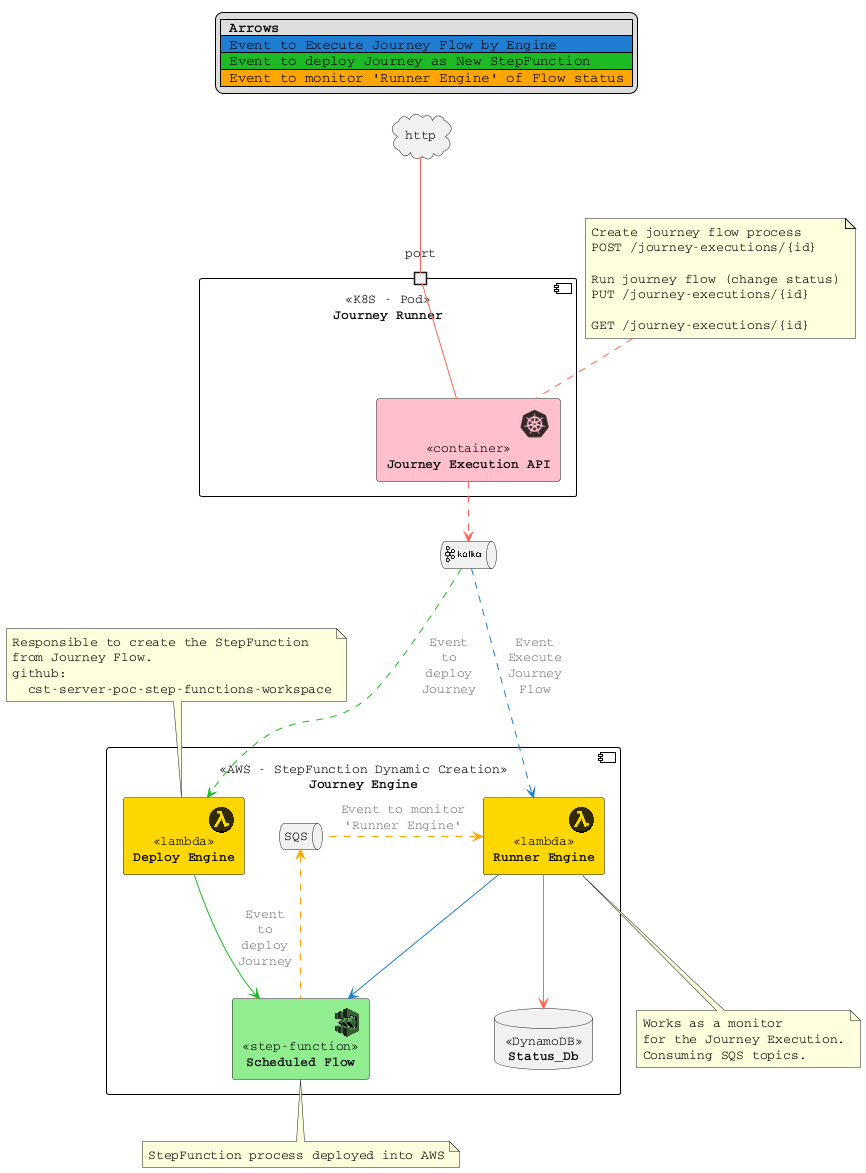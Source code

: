 @startuml
top to bottom direction

' cloudogu
' becomes all blue color --> !include <cloudogu/common.puml>
!include <cloudogu/tools/k8s.puml>
' not needed !include <kubernetes/k8s-sprites-unlabeled-25pct>

'AWS'
' Include common to use icon macros.
!include <aws/common>

' Include three icons.
!include <aws/ApplicationServices/AWSStepFunctions/AWSStepFunctions>
!include <aws/Compute/AmazonECR/AmazonECR>
!include <aws/Compute/AWSLambda/LambdaFunction/LambdaFunction>
!include <aws/Compute/AmazonECS/AmazonECS>
!include <aws/Compute/AmazonECS/ECScontainer/ECScontainer>

!include <archimate/Archimate>
!include <logos/kafka>


' !define PUML_ENTITY1(e_type,e_background, e_sprite_color,e_sprite,e_label,e_alias,e_stereo) e_type e_background "<color:e_sprite_color><$e_sprite></color>\n<<e_stereo>>\ne_label"  as e_alias
!define PUML_ENTITY(e_type, e_color,e_sprite,e_label,e_alias,e_stereo) e_type e_color "<<e_stereo>>\n**e_label**" <<$e_sprite>>  as e_alias

skinparam defaultFontSize 13
skinparam defaultFontName Courier
skinparam noteTextAlignment left

skinparam database {
  FontStyle bold
  StereotypeFontStyle normal
}

skinparam component {
  BackgroundColor<<container>> Pink
  BackgroundColor<<step-function>> LightGreen
  BorderColor<<container>> Red
  BorderColor<<lambda>> Black
  BorderColor<<step-function>> Black
  BorderColor black
  BackgroundColor<<lambda>> gold
  BackgroundColor white
  ArrowColor #FF6655
  ArrowFontColor #777777
  FontStyle bold
  StereotypeFontStyle normal
}

legend top center
|= Arrows |
<#1f7ed1>| Event to Execute Journey Flow by Engine  |
<#1eba25>| Event to deploy Journey as New StepFunction |
<#Orange>| Event to monitor 'Runner Engine' of Flow status |
end legend


cloud http {
}
component "Journey Runner" <<K8S - Pod>> #white  {
  port port <<port>>

'  [Journey API] <<container>>
  PUML_ENTITY(rectangle,#pink,k8s{scale=.65},Journey Execution API,journey_api,container)
}

queue "<$kafka{scale=.35}>" as topic

component "Journey Engine" <<AWS - StepFunction Dynamic Creation>> #white {
	PUML_ENTITY(rectangle,#gold,LambdaFunction{scale=.40},Runner Engine,runner_engine,lambda)
	PUML_ENTITY(rectangle,#gold,LambdaFunction{scale=.40},Deploy Engine,deploy_engine,lambda)

  PUML_ENTITY(rectangle,#LightGreen,AWSStepFunctions{scale=.35},Scheduled Flow,sceduled_flow,step-function)
  queue SQS
  database Status_Db <<DynamoDB>>
}

note top of journey_api : Create journey flow process\nPOST /journey-executions/{id}\n\nRun journey flow (change status)\nPUT /journey-executions/{id}\n\nGET /journey-executions/{id}
' note bottom of topic : Web Service only
note bottom of runner_engine : Works as a monitor\nfor the Journey Execution.\nConsuming SQS topics.
note top of deploy_engine : Responsible to create the StepFunction\nfrom Journey Flow.\ngithub:\n  cst-server-poc-step-functions-workspace
note bottom of sceduled_flow : StepFunction process deployed into AWS


http -d- port
[port] -- journey_api
journey_api .d.> topic
topic .[#1eba25]r..> deploy_engine: Event\nto\ndeploy\nJourney
topic .[#1f7ed1]d..> runner_engine: Event\nExecute\nJourney\nFlow
deploy_engine -[#1eba25]d-> sceduled_flow: Event\nto\ndeploy\nJourney
runner_engine <.[#Orange]r. [SQS]: Event to monitor\n'Runner Engine'
runner_engine -d-> [Status_Db]
[SQS] <.[#Orange]d. sceduled_flow
runner_engine -d[#1f7ed1]-> sceduled_flow


@enduml